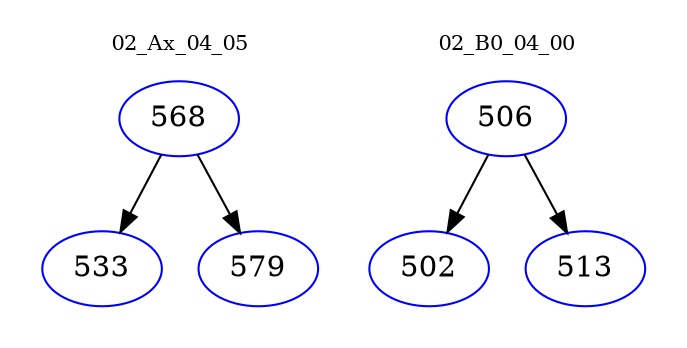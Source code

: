 digraph{
subgraph cluster_0 {
color = white
label = "02_Ax_04_05";
fontsize=10;
T0_568 [label="568", color="blue"]
T0_568 -> T0_533 [color="black"]
T0_533 [label="533", color="blue"]
T0_568 -> T0_579 [color="black"]
T0_579 [label="579", color="blue"]
}
subgraph cluster_1 {
color = white
label = "02_B0_04_00";
fontsize=10;
T1_506 [label="506", color="blue"]
T1_506 -> T1_502 [color="black"]
T1_502 [label="502", color="blue"]
T1_506 -> T1_513 [color="black"]
T1_513 [label="513", color="blue"]
}
}
